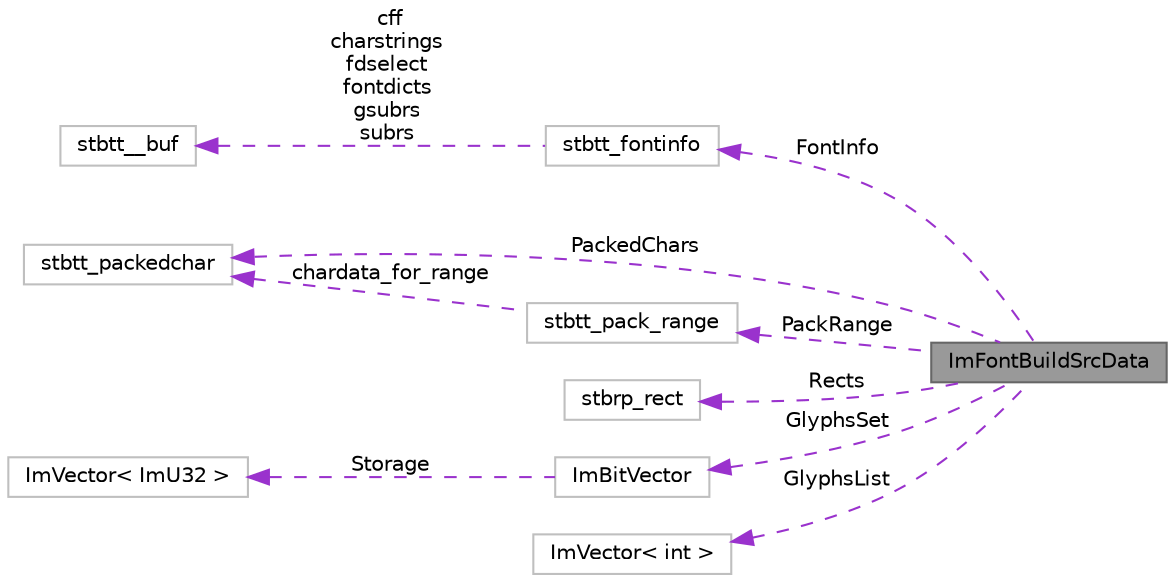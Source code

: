 digraph "ImFontBuildSrcData"
{
 // LATEX_PDF_SIZE
  bgcolor="transparent";
  edge [fontname=Helvetica,fontsize=10,labelfontname=Helvetica,labelfontsize=10];
  node [fontname=Helvetica,fontsize=10,shape=box,height=0.2,width=0.4];
  rankdir="LR";
  Node1 [label="ImFontBuildSrcData",height=0.2,width=0.4,color="gray40", fillcolor="grey60", style="filled", fontcolor="black",tooltip=" "];
  Node2 -> Node1 [dir="back",color="darkorchid3",style="dashed",label=" FontInfo" ];
  Node2 [label="stbtt_fontinfo",height=0.2,width=0.4,color="grey75", fillcolor="white", style="filled",URL="$structstbtt__fontinfo.html",tooltip=" "];
  Node3 -> Node2 [dir="back",color="darkorchid3",style="dashed",label=" cff\ncharstrings\nfdselect\nfontdicts\ngsubrs\nsubrs" ];
  Node3 [label="stbtt__buf",height=0.2,width=0.4,color="grey75", fillcolor="white", style="filled",URL="$structstbtt____buf.html",tooltip=" "];
  Node4 -> Node1 [dir="back",color="darkorchid3",style="dashed",label=" PackRange" ];
  Node4 [label="stbtt_pack_range",height=0.2,width=0.4,color="grey75", fillcolor="white", style="filled",URL="$structstbtt__pack__range.html",tooltip=" "];
  Node5 -> Node4 [dir="back",color="darkorchid3",style="dashed",label=" chardata_for_range" ];
  Node5 [label="stbtt_packedchar",height=0.2,width=0.4,color="grey75", fillcolor="white", style="filled",URL="$structstbtt__packedchar.html",tooltip=" "];
  Node6 -> Node1 [dir="back",color="darkorchid3",style="dashed",label=" Rects" ];
  Node6 [label="stbrp_rect",height=0.2,width=0.4,color="grey75", fillcolor="white", style="filled",URL="$structstbrp__rect.html",tooltip=" "];
  Node5 -> Node1 [dir="back",color="darkorchid3",style="dashed",label=" PackedChars" ];
  Node7 -> Node1 [dir="back",color="darkorchid3",style="dashed",label=" GlyphsSet" ];
  Node7 [label="ImBitVector",height=0.2,width=0.4,color="grey75", fillcolor="white", style="filled",URL="$struct_im_bit_vector.html",tooltip=" "];
  Node8 -> Node7 [dir="back",color="darkorchid3",style="dashed",label=" Storage" ];
  Node8 [label="ImVector\< ImU32 \>",height=0.2,width=0.4,color="grey75", fillcolor="white", style="filled",URL="$struct_im_vector.html",tooltip=" "];
  Node9 -> Node1 [dir="back",color="darkorchid3",style="dashed",label=" GlyphsList" ];
  Node9 [label="ImVector\< int \>",height=0.2,width=0.4,color="grey75", fillcolor="white", style="filled",URL="$struct_im_vector.html",tooltip=" "];
}
